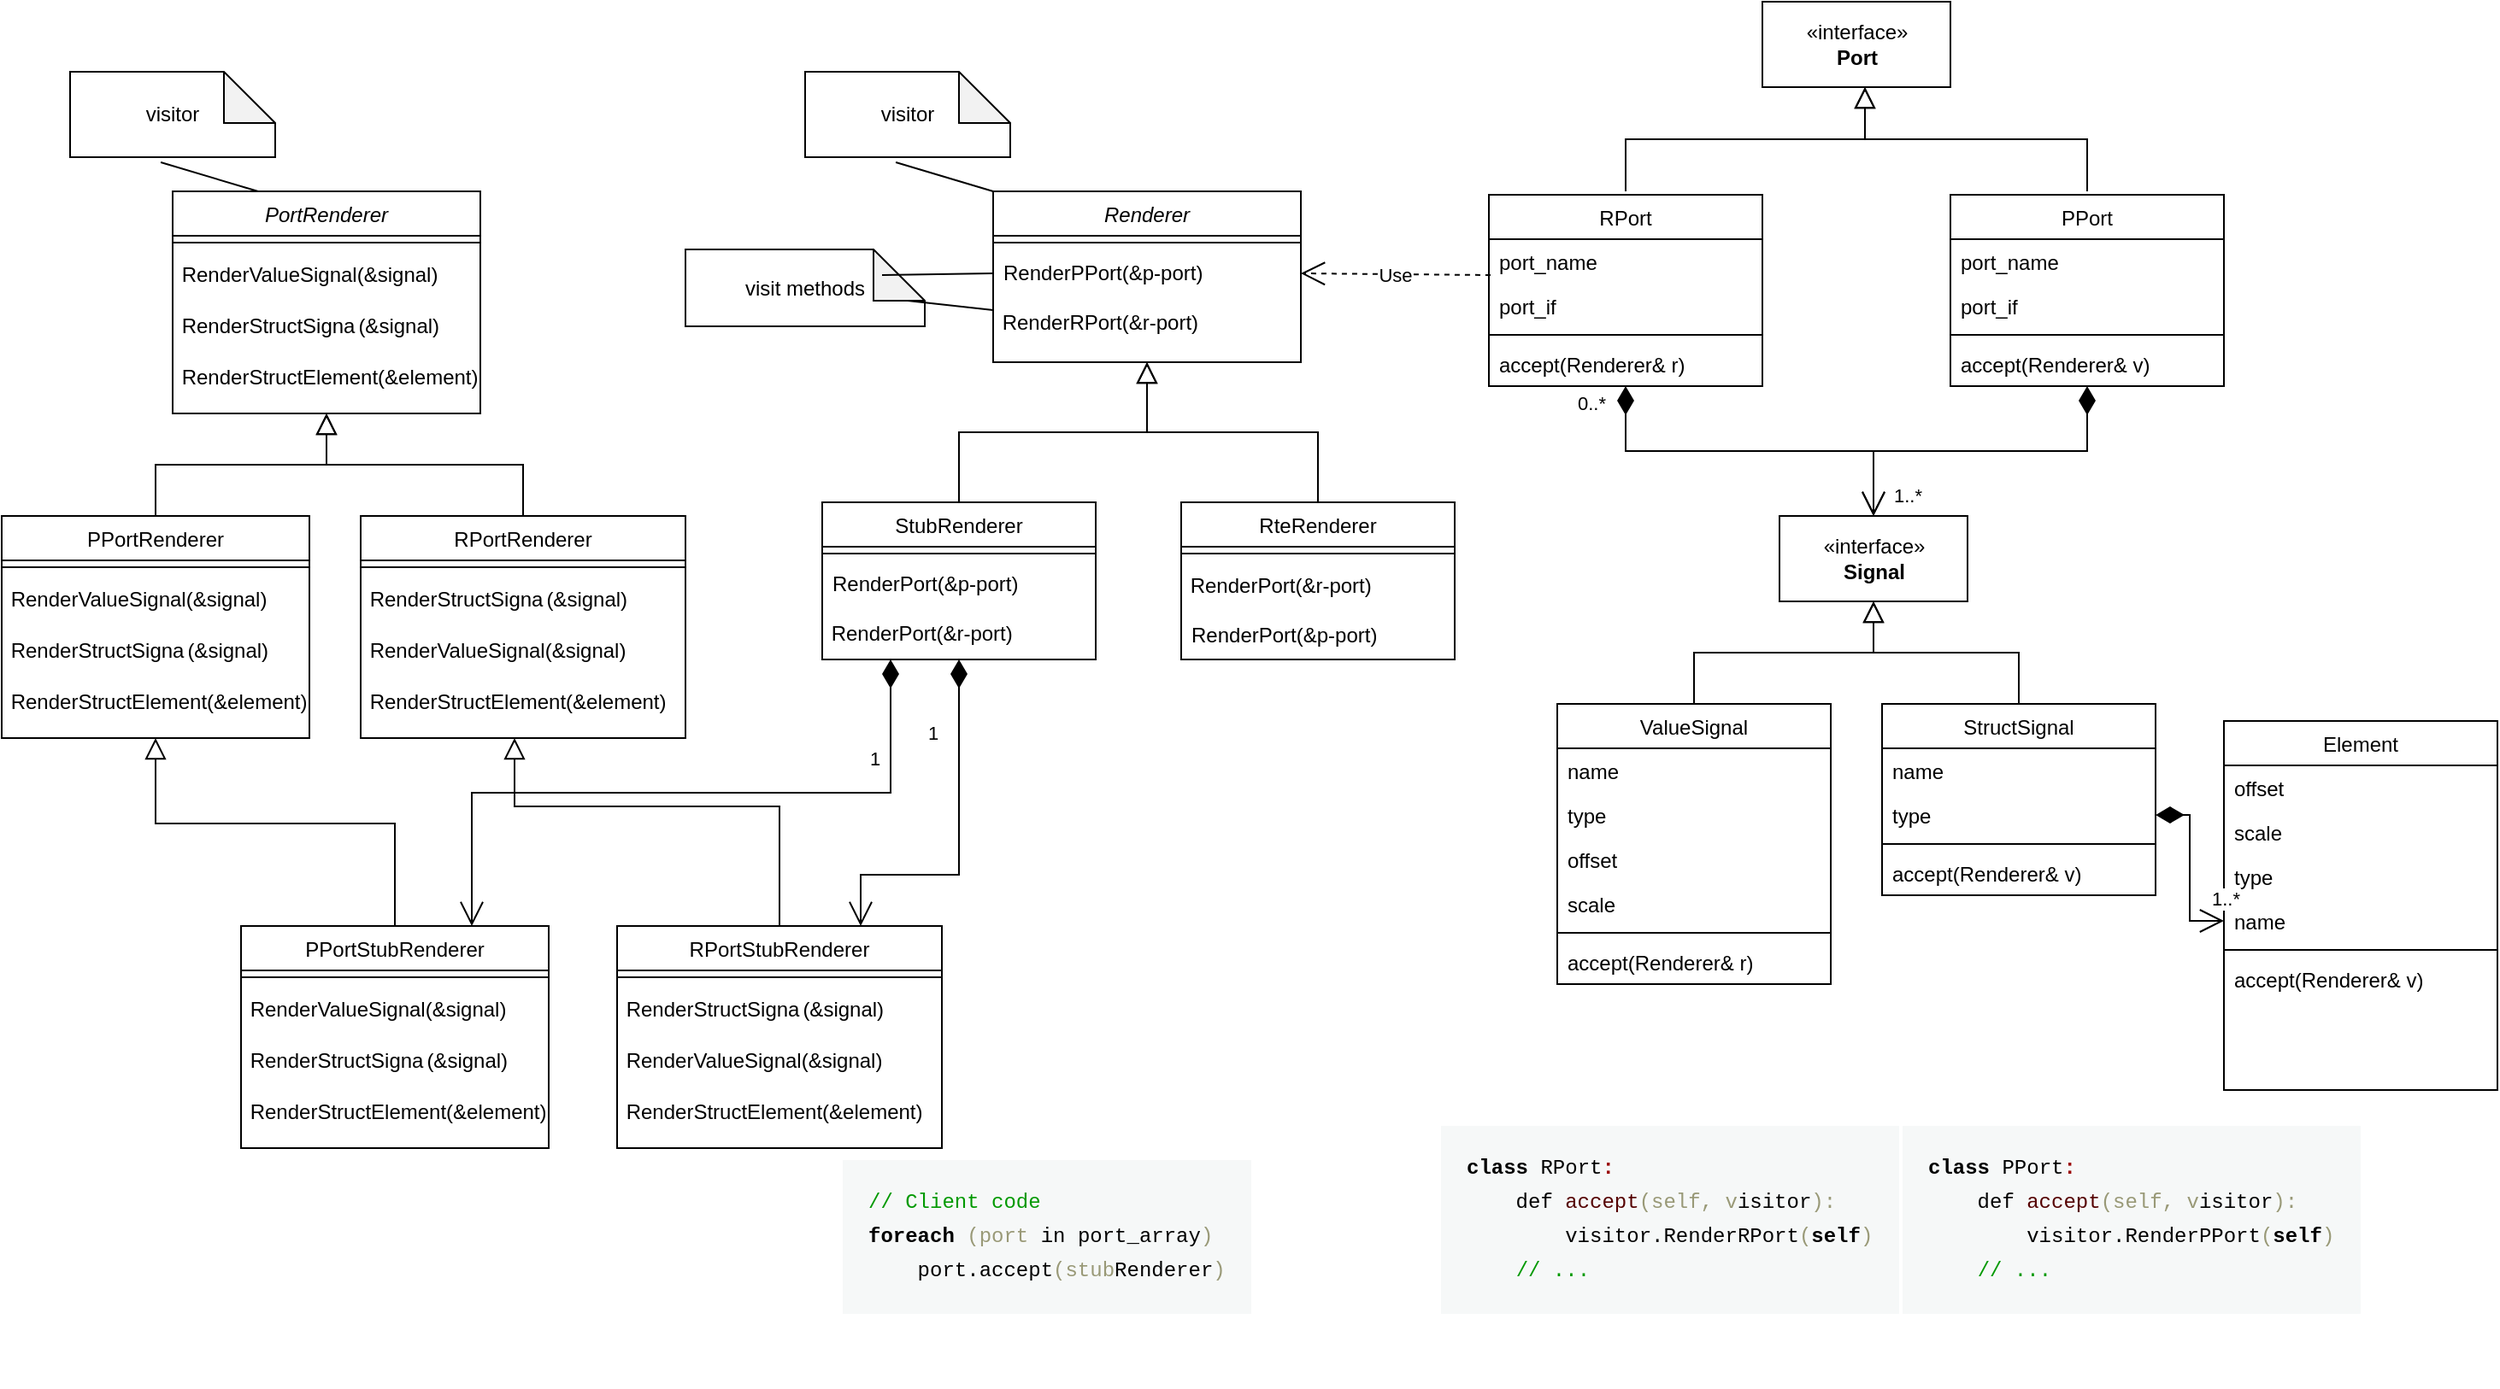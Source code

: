 <mxfile version="17.2.4" type="device" pages="2"><diagram id="C5RBs43oDa-KdzZeNtuy" name="Page-1"><mxGraphModel dx="2355" dy="831" grid="1" gridSize="10" guides="1" tooltips="1" connect="1" arrows="1" fold="1" page="1" pageScale="1" pageWidth="1169" pageHeight="827" math="0" shadow="0"><root><mxCell id="WIyWlLk6GJQsqaUBKTNV-0"/><mxCell id="WIyWlLk6GJQsqaUBKTNV-1" parent="WIyWlLk6GJQsqaUBKTNV-0"/><mxCell id="zkfFHV4jXpPFQw0GAbJ--0" value="Renderer" style="swimlane;fontStyle=2;align=center;verticalAlign=top;childLayout=stackLayout;horizontal=1;startSize=26;horizontalStack=0;resizeParent=1;resizeLast=0;collapsible=1;marginBottom=0;rounded=0;shadow=0;strokeWidth=1;" parent="WIyWlLk6GJQsqaUBKTNV-1" vertex="1"><mxGeometry x="240" y="140" width="180" height="100" as="geometry"><mxRectangle x="230" y="140" width="160" height="26" as="alternateBounds"/></mxGeometry></mxCell><mxCell id="zkfFHV4jXpPFQw0GAbJ--4" value="" style="line;html=1;strokeWidth=1;align=left;verticalAlign=middle;spacingTop=-1;spacingLeft=3;spacingRight=3;rotatable=0;labelPosition=right;points=[];portConstraint=eastwest;" parent="zkfFHV4jXpPFQw0GAbJ--0" vertex="1"><mxGeometry y="26" width="180" height="8" as="geometry"/></mxCell><mxCell id="zkfFHV4jXpPFQw0GAbJ--5" value="RenderPPort(&amp;p-port)" style="text;align=left;verticalAlign=top;spacingLeft=4;spacingRight=4;overflow=hidden;rotatable=0;points=[[0,0.5],[1,0.5]];portConstraint=eastwest;" parent="zkfFHV4jXpPFQw0GAbJ--0" vertex="1"><mxGeometry y="34" width="180" height="28" as="geometry"/></mxCell><mxCell id="8dY0tRHjVXAGe1kGgjkL-0" value="&amp;nbsp;RenderRPort(&amp;amp;r-port)" style="text;html=1;strokeColor=none;fillColor=none;align=left;verticalAlign=middle;whiteSpace=wrap;rounded=0;" parent="zkfFHV4jXpPFQw0GAbJ--0" vertex="1"><mxGeometry y="62" width="180" height="30" as="geometry"/></mxCell><mxCell id="zkfFHV4jXpPFQw0GAbJ--6" value="StubRenderer" style="swimlane;fontStyle=0;align=center;verticalAlign=top;childLayout=stackLayout;horizontal=1;startSize=26;horizontalStack=0;resizeParent=1;resizeLast=0;collapsible=1;marginBottom=0;rounded=0;shadow=0;strokeWidth=1;" parent="WIyWlLk6GJQsqaUBKTNV-1" vertex="1"><mxGeometry x="140" y="322" width="160" height="92" as="geometry"><mxRectangle x="130" y="380" width="160" height="26" as="alternateBounds"/></mxGeometry></mxCell><mxCell id="zkfFHV4jXpPFQw0GAbJ--9" value="" style="line;html=1;strokeWidth=1;align=left;verticalAlign=middle;spacingTop=-1;spacingLeft=3;spacingRight=3;rotatable=0;labelPosition=right;points=[];portConstraint=eastwest;" parent="zkfFHV4jXpPFQw0GAbJ--6" vertex="1"><mxGeometry y="26" width="160" height="8" as="geometry"/></mxCell><mxCell id="8dY0tRHjVXAGe1kGgjkL-46" value="RenderPort(&amp;p-port)" style="text;align=left;verticalAlign=top;spacingLeft=4;spacingRight=4;overflow=hidden;rotatable=0;points=[[0,0.5],[1,0.5]];portConstraint=eastwest;" parent="zkfFHV4jXpPFQw0GAbJ--6" vertex="1"><mxGeometry y="34" width="160" height="28" as="geometry"/></mxCell><mxCell id="8dY0tRHjVXAGe1kGgjkL-47" value="&amp;nbsp;RenderPort(&amp;amp;r-port)" style="text;html=1;strokeColor=none;fillColor=none;align=left;verticalAlign=middle;whiteSpace=wrap;rounded=0;" parent="zkfFHV4jXpPFQw0GAbJ--6" vertex="1"><mxGeometry y="62" width="160" height="30" as="geometry"/></mxCell><mxCell id="zkfFHV4jXpPFQw0GAbJ--12" value="" style="endArrow=block;endSize=10;endFill=0;shadow=0;strokeWidth=1;rounded=0;edgeStyle=elbowEdgeStyle;elbow=vertical;" parent="WIyWlLk6GJQsqaUBKTNV-1" source="zkfFHV4jXpPFQw0GAbJ--6" target="zkfFHV4jXpPFQw0GAbJ--0" edge="1"><mxGeometry width="160" relative="1" as="geometry"><mxPoint x="280" y="223" as="sourcePoint"/><mxPoint x="280" y="223" as="targetPoint"/></mxGeometry></mxCell><mxCell id="zkfFHV4jXpPFQw0GAbJ--13" value="RteRenderer" style="swimlane;fontStyle=0;align=center;verticalAlign=top;childLayout=stackLayout;horizontal=1;startSize=26;horizontalStack=0;resizeParent=1;resizeLast=0;collapsible=1;marginBottom=0;rounded=0;shadow=0;strokeWidth=1;" parent="WIyWlLk6GJQsqaUBKTNV-1" vertex="1"><mxGeometry x="350" y="322" width="160" height="92" as="geometry"><mxRectangle x="340" y="380" width="170" height="26" as="alternateBounds"/></mxGeometry></mxCell><mxCell id="zkfFHV4jXpPFQw0GAbJ--15" value="" style="line;html=1;strokeWidth=1;align=left;verticalAlign=middle;spacingTop=-1;spacingLeft=3;spacingRight=3;rotatable=0;labelPosition=right;points=[];portConstraint=eastwest;" parent="zkfFHV4jXpPFQw0GAbJ--13" vertex="1"><mxGeometry y="26" width="160" height="8" as="geometry"/></mxCell><mxCell id="8dY0tRHjVXAGe1kGgjkL-49" value="&amp;nbsp;RenderPort(&amp;amp;r-port)" style="text;html=1;strokeColor=none;fillColor=none;align=left;verticalAlign=middle;whiteSpace=wrap;rounded=0;" parent="zkfFHV4jXpPFQw0GAbJ--13" vertex="1"><mxGeometry y="34" width="160" height="30" as="geometry"/></mxCell><mxCell id="8dY0tRHjVXAGe1kGgjkL-48" value="RenderPort(&amp;p-port)" style="text;align=left;verticalAlign=top;spacingLeft=4;spacingRight=4;overflow=hidden;rotatable=0;points=[[0,0.5],[1,0.5]];portConstraint=eastwest;" parent="zkfFHV4jXpPFQw0GAbJ--13" vertex="1"><mxGeometry y="64" width="160" height="28" as="geometry"/></mxCell><mxCell id="zkfFHV4jXpPFQw0GAbJ--16" value="" style="endArrow=block;endSize=10;endFill=0;shadow=0;strokeWidth=1;rounded=0;edgeStyle=elbowEdgeStyle;elbow=vertical;" parent="WIyWlLk6GJQsqaUBKTNV-1" source="zkfFHV4jXpPFQw0GAbJ--13" target="zkfFHV4jXpPFQw0GAbJ--0" edge="1"><mxGeometry width="160" relative="1" as="geometry"><mxPoint x="290" y="393" as="sourcePoint"/><mxPoint x="390" y="291" as="targetPoint"/></mxGeometry></mxCell><mxCell id="8dY0tRHjVXAGe1kGgjkL-1" value="visitor" style="shape=note;whiteSpace=wrap;html=1;backgroundOutline=1;darkOpacity=0.05;" parent="WIyWlLk6GJQsqaUBKTNV-1" vertex="1"><mxGeometry x="130" y="70" width="120" height="50" as="geometry"/></mxCell><mxCell id="8dY0tRHjVXAGe1kGgjkL-2" value="" style="endArrow=none;html=1;rounded=0;entryX=0.442;entryY=1.06;entryDx=0;entryDy=0;entryPerimeter=0;exitX=0;exitY=0;exitDx=0;exitDy=0;" parent="WIyWlLk6GJQsqaUBKTNV-1" source="zkfFHV4jXpPFQw0GAbJ--0" target="8dY0tRHjVXAGe1kGgjkL-1" edge="1"><mxGeometry width="50" height="50" relative="1" as="geometry"><mxPoint x="470" y="390" as="sourcePoint"/><mxPoint x="520" y="340" as="targetPoint"/></mxGeometry></mxCell><mxCell id="8dY0tRHjVXAGe1kGgjkL-8" value="visit methods" style="shape=note;whiteSpace=wrap;html=1;backgroundOutline=1;darkOpacity=0.05;align=center;" parent="WIyWlLk6GJQsqaUBKTNV-1" vertex="1"><mxGeometry x="60" y="174" width="140" height="45" as="geometry"/></mxCell><mxCell id="8dY0tRHjVXAGe1kGgjkL-9" value="" style="endArrow=none;html=1;rounded=0;entryX=0;entryY=0;entryDx=115;entryDy=15;entryPerimeter=0;exitX=0;exitY=0.5;exitDx=0;exitDy=0;" parent="WIyWlLk6GJQsqaUBKTNV-1" source="zkfFHV4jXpPFQw0GAbJ--5" target="8dY0tRHjVXAGe1kGgjkL-8" edge="1"><mxGeometry width="50" height="50" relative="1" as="geometry"><mxPoint x="220" y="260" as="sourcePoint"/><mxPoint x="163.04" y="113" as="targetPoint"/></mxGeometry></mxCell><mxCell id="8dY0tRHjVXAGe1kGgjkL-10" value="" style="endArrow=none;html=1;rounded=0;entryX=0;entryY=0.25;entryDx=0;entryDy=0;exitX=0;exitY=0;exitDx=130;exitDy=30;exitPerimeter=0;" parent="WIyWlLk6GJQsqaUBKTNV-1" source="8dY0tRHjVXAGe1kGgjkL-8" target="8dY0tRHjVXAGe1kGgjkL-0" edge="1"><mxGeometry width="50" height="50" relative="1" as="geometry"><mxPoint x="350" y="380" as="sourcePoint"/><mxPoint x="400" y="330" as="targetPoint"/></mxGeometry></mxCell><mxCell id="8dY0tRHjVXAGe1kGgjkL-41" value="&lt;pre class=&quot;code cm-s-default CodeMirror&quot; lang=&quot;pseudocode&quot; style=&quot;box-sizing: border-box ; font-family: &amp;#34;menlo&amp;#34; , &amp;#34;fira code&amp;#34; , &amp;#34;monaco&amp;#34; , &amp;#34;consolas&amp;#34; , &amp;#34;courier new&amp;#34; , monospace ; font-size: 0.75rem ; margin-top: 0px ; margin-bottom: 1rem ; overflow: auto ; line-height: 1.25rem ; height: auto ; direction: ltr ; position: relative ; background: rgb(246 , 248 , 248) ; padding: 15px ; text-align: left ; font-style: normal ; letter-spacing: normal ; text-indent: 0px ; text-transform: none ; word-spacing: 0px&quot;&gt;&lt;span class=&quot;cm-keyword&quot; style=&quot;color: rgb(0 , 0 , 0) ; font-weight: 700 ; box-sizing: border-box&quot;&gt;class&lt;/span&gt; RPort&lt;span class=&quot;cm-def1&quot; style=&quot;color: rgb(153 , 0 , 0) ; font-weight: 700 ; box-sizing: border-box&quot;&gt;:&lt;/span&gt;&lt;br&gt;    def &lt;span class=&quot;cm-def3&quot; style=&quot;color: rgb(85 , 0 , 0) ; font-weight: 400 ; box-sizing: border-box&quot;&gt;accept&lt;/span&gt;&lt;span class=&quot;cm-bracket&quot; style=&quot;color: rgb(153 , 153 , 119) ; font-weight: 400 ; box-sizing: border-box&quot;&gt;(self, v&lt;/span&gt;&lt;span class=&quot;cm-variable&quot; style=&quot;color: rgb(0 , 0 , 0) ; font-weight: 400 ; box-sizing: border-box&quot;&gt;isitor&lt;/span&gt;&lt;span class=&quot;cm-bracket&quot; style=&quot;color: rgb(153 , 153 , 119) ; font-weight: 400 ; box-sizing: border-box&quot;&gt;):&lt;/span&gt;&lt;br&gt;        &lt;span class=&quot;cm-variable&quot; style=&quot;color: rgb(0 , 0 , 0) ; font-weight: 400 ; box-sizing: border-box&quot;&gt;visitor&lt;/span&gt;.RenderRPort&lt;span class=&quot;cm-bracket&quot; style=&quot;color: rgb(153 , 153 , 119) ; font-weight: 400 ; box-sizing: border-box&quot;&gt;(&lt;/span&gt;&lt;span class=&quot;cm-bracket&quot; style=&quot;box-sizing: border-box&quot;&gt;&lt;b&gt;self&lt;/b&gt;&lt;/span&gt;&lt;span class=&quot;cm-bracket&quot; style=&quot;color: rgb(153 , 153 , 119) ; font-weight: 400 ; box-sizing: border-box&quot;&gt;)&lt;/span&gt;&lt;br&gt;    &lt;span class=&quot;cm-comment&quot; style=&quot;color: rgb(0 , 153 , 0) ; font-weight: 400 ; box-sizing: border-box&quot;&gt;// ...&lt;/span&gt;&lt;/pre&gt;" style="text;whiteSpace=wrap;html=1;" parent="WIyWlLk6GJQsqaUBKTNV-1" vertex="1"><mxGeometry x="500" y="680" width="260" height="160" as="geometry"/></mxCell><mxCell id="8dY0tRHjVXAGe1kGgjkL-43" value="&lt;pre class=&quot;code cm-s-default CodeMirror&quot; lang=&quot;pseudocode&quot; style=&quot;box-sizing: border-box ; font-family: &amp;#34;menlo&amp;#34; , &amp;#34;fira code&amp;#34; , &amp;#34;monaco&amp;#34; , &amp;#34;consolas&amp;#34; , &amp;#34;courier new&amp;#34; , monospace ; font-size: 0.75rem ; margin-top: 0px ; margin-bottom: 1rem ; overflow: auto ; line-height: 1.25rem ; height: auto ; direction: ltr ; position: relative ; background: rgb(246 , 248 , 248) ; padding: 15px ; text-align: left ; font-style: normal ; letter-spacing: normal ; text-indent: 0px ; text-transform: none ; word-spacing: 0px&quot;&gt;&lt;span class=&quot;cm-keyword&quot; style=&quot;color: rgb(0 , 0 , 0) ; font-weight: 700 ; box-sizing: border-box&quot;&gt;class&lt;/span&gt; PPort&lt;span class=&quot;cm-def1&quot; style=&quot;color: rgb(153 , 0 , 0) ; font-weight: 700 ; box-sizing: border-box&quot;&gt;:&lt;/span&gt;&lt;br&gt;    def &lt;span class=&quot;cm-def3&quot; style=&quot;color: rgb(85 , 0 , 0) ; font-weight: 400 ; box-sizing: border-box&quot;&gt;accept&lt;/span&gt;&lt;span class=&quot;cm-bracket&quot; style=&quot;color: rgb(153 , 153 , 119) ; font-weight: 400 ; box-sizing: border-box&quot;&gt;(self, v&lt;/span&gt;&lt;span class=&quot;cm-variable&quot; style=&quot;color: rgb(0 , 0 , 0) ; font-weight: 400 ; box-sizing: border-box&quot;&gt;isitor&lt;/span&gt;&lt;span class=&quot;cm-bracket&quot; style=&quot;color: rgb(153 , 153 , 119) ; font-weight: 400 ; box-sizing: border-box&quot;&gt;):&lt;/span&gt;&lt;br&gt;        &lt;span class=&quot;cm-variable&quot; style=&quot;color: rgb(0 , 0 , 0) ; font-weight: 400 ; box-sizing: border-box&quot;&gt;visitor&lt;/span&gt;.RenderPPort&lt;span class=&quot;cm-bracket&quot; style=&quot;color: rgb(153 , 153 , 119) ; font-weight: 400 ; box-sizing: border-box&quot;&gt;(&lt;/span&gt;&lt;span class=&quot;cm-bracket&quot; style=&quot;box-sizing: border-box&quot;&gt;&lt;b&gt;self&lt;/b&gt;&lt;/span&gt;&lt;span class=&quot;cm-bracket&quot; style=&quot;color: rgb(153 , 153 , 119) ; font-weight: 400 ; box-sizing: border-box&quot;&gt;)&lt;/span&gt;&lt;br&gt;    &lt;span class=&quot;cm-comment&quot; style=&quot;color: rgb(0 , 153 , 0) ; font-weight: 400 ; box-sizing: border-box&quot;&gt;// ...&lt;/span&gt;&lt;/pre&gt;" style="text;whiteSpace=wrap;html=1;" parent="WIyWlLk6GJQsqaUBKTNV-1" vertex="1"><mxGeometry x="770" y="680" width="260" height="160" as="geometry"/></mxCell><mxCell id="8dY0tRHjVXAGe1kGgjkL-45" value="&lt;pre class=&quot;code cm-s-default CodeMirror&quot; lang=&quot;pseudocode&quot; style=&quot;box-sizing: border-box ; font-family: &amp;#34;menlo&amp;#34; , &amp;#34;fira code&amp;#34; , &amp;#34;monaco&amp;#34; , &amp;#34;consolas&amp;#34; , &amp;#34;courier new&amp;#34; , monospace ; font-size: 0.75rem ; margin-top: 0px ; margin-bottom: 1rem ; overflow: auto ; line-height: 1.25rem ; height: auto ; direction: ltr ; position: relative ; background: rgb(246 , 248 , 248) ; padding: 15px ; text-align: left ; font-style: normal ; font-weight: 400 ; letter-spacing: normal ; text-indent: 0px ; text-transform: none ; word-spacing: 0px&quot;&gt;&lt;span class=&quot;cm-doc&quot; style=&quot;color: rgb(0 , 153 , 0) ; box-sizing: border-box&quot;&gt;// Client code&lt;/span&gt;&lt;br&gt;&lt;span class=&quot;cm-keyword&quot; style=&quot;color: rgb(0 , 0 , 0) ; box-sizing: border-box ; font-weight: 700&quot;&gt;foreach&lt;/span&gt; &lt;span class=&quot;cm-bracket&quot; style=&quot;color: rgb(153 , 153 , 119) ; box-sizing: border-box&quot;&gt;(port&lt;/span&gt; &lt;span class=&quot;cm-variable&quot; style=&quot;color: rgb(0 , 0 , 0) ; box-sizing: border-box&quot;&gt;in&lt;/span&gt; port_array&lt;span class=&quot;cm-bracket&quot; style=&quot;color: rgb(153 , 153 , 119) ; box-sizing: border-box&quot;&gt;)&lt;/span&gt;&lt;br&gt;    port.&lt;span class=&quot;cm-variable&quot; style=&quot;color: rgb(0 , 0 , 0) ; box-sizing: border-box&quot;&gt;accept&lt;/span&gt;&lt;span class=&quot;cm-bracket&quot; style=&quot;color: rgb(153 , 153 , 119) ; box-sizing: border-box&quot;&gt;(stub&lt;/span&gt;&lt;span class=&quot;cm-bracket&quot; style=&quot;box-sizing: border-box&quot;&gt;Renderer&lt;/span&gt;&lt;span class=&quot;cm-bracket&quot; style=&quot;color: rgb(153 , 153 , 119) ; box-sizing: border-box&quot;&gt;)&lt;/span&gt;&lt;/pre&gt;" style="text;whiteSpace=wrap;html=1;" parent="WIyWlLk6GJQsqaUBKTNV-1" vertex="1"><mxGeometry x="150" y="700" width="250" height="120" as="geometry"/></mxCell><mxCell id="SlnNn4bfYAW2mifVhPHm-0" value="Use" style="endArrow=open;endSize=12;dashed=1;html=1;rounded=0;entryX=1;entryY=0.5;entryDx=0;entryDy=0;exitX=0.006;exitY=0.808;exitDx=0;exitDy=0;exitPerimeter=0;" parent="WIyWlLk6GJQsqaUBKTNV-1" source="VFuQLOB2kLjYVNAGtJbk-1" target="zkfFHV4jXpPFQw0GAbJ--5" edge="1"><mxGeometry width="160" relative="1" as="geometry"><mxPoint x="696" y="186.988" as="sourcePoint"/><mxPoint x="530" y="440" as="targetPoint"/></mxGeometry></mxCell><mxCell id="VFuQLOB2kLjYVNAGtJbk-0" value="RPort" style="swimlane;fontStyle=0;align=center;verticalAlign=top;childLayout=stackLayout;horizontal=1;startSize=26;horizontalStack=0;resizeParent=1;resizeLast=0;collapsible=1;marginBottom=0;rounded=0;shadow=0;strokeWidth=1;" parent="WIyWlLk6GJQsqaUBKTNV-1" vertex="1"><mxGeometry x="530" y="142" width="160" height="112" as="geometry"><mxRectangle x="550" y="140" width="160" height="26" as="alternateBounds"/></mxGeometry></mxCell><mxCell id="VFuQLOB2kLjYVNAGtJbk-1" value="port_name" style="text;align=left;verticalAlign=top;spacingLeft=4;spacingRight=4;overflow=hidden;rotatable=0;points=[[0,0.5],[1,0.5]];portConstraint=eastwest;" parent="VFuQLOB2kLjYVNAGtJbk-0" vertex="1"><mxGeometry y="26" width="160" height="26" as="geometry"/></mxCell><mxCell id="VFuQLOB2kLjYVNAGtJbk-2" value="port_if" style="text;align=left;verticalAlign=top;spacingLeft=4;spacingRight=4;overflow=hidden;rotatable=0;points=[[0,0.5],[1,0.5]];portConstraint=eastwest;rounded=0;shadow=0;html=0;" parent="VFuQLOB2kLjYVNAGtJbk-0" vertex="1"><mxGeometry y="52" width="160" height="26" as="geometry"/></mxCell><mxCell id="VFuQLOB2kLjYVNAGtJbk-3" value="" style="line;html=1;strokeWidth=1;align=left;verticalAlign=middle;spacingTop=-1;spacingLeft=3;spacingRight=3;rotatable=0;labelPosition=right;points=[];portConstraint=eastwest;" parent="VFuQLOB2kLjYVNAGtJbk-0" vertex="1"><mxGeometry y="78" width="160" height="8" as="geometry"/></mxCell><mxCell id="VFuQLOB2kLjYVNAGtJbk-4" value="accept(Renderer&amp; r)" style="text;strokeColor=none;fillColor=none;align=left;verticalAlign=top;spacingLeft=4;spacingRight=4;overflow=hidden;rotatable=0;points=[[0,0.5],[1,0.5]];portConstraint=eastwest;" parent="VFuQLOB2kLjYVNAGtJbk-0" vertex="1"><mxGeometry y="86" width="160" height="26" as="geometry"/></mxCell><mxCell id="VFuQLOB2kLjYVNAGtJbk-5" value="PPort" style="swimlane;fontStyle=0;align=center;verticalAlign=top;childLayout=stackLayout;horizontal=1;startSize=26;horizontalStack=0;resizeParent=1;resizeLast=0;collapsible=1;marginBottom=0;rounded=0;shadow=0;strokeWidth=1;" parent="WIyWlLk6GJQsqaUBKTNV-1" vertex="1"><mxGeometry x="800" y="142" width="160" height="112" as="geometry"><mxRectangle x="550" y="140" width="160" height="26" as="alternateBounds"/></mxGeometry></mxCell><mxCell id="VFuQLOB2kLjYVNAGtJbk-6" value="port_name" style="text;align=left;verticalAlign=top;spacingLeft=4;spacingRight=4;overflow=hidden;rotatable=0;points=[[0,0.5],[1,0.5]];portConstraint=eastwest;" parent="VFuQLOB2kLjYVNAGtJbk-5" vertex="1"><mxGeometry y="26" width="160" height="26" as="geometry"/></mxCell><mxCell id="VFuQLOB2kLjYVNAGtJbk-7" value="port_if" style="text;align=left;verticalAlign=top;spacingLeft=4;spacingRight=4;overflow=hidden;rotatable=0;points=[[0,0.5],[1,0.5]];portConstraint=eastwest;rounded=0;shadow=0;html=0;" parent="VFuQLOB2kLjYVNAGtJbk-5" vertex="1"><mxGeometry y="52" width="160" height="26" as="geometry"/></mxCell><mxCell id="VFuQLOB2kLjYVNAGtJbk-8" value="" style="line;html=1;strokeWidth=1;align=left;verticalAlign=middle;spacingTop=-1;spacingLeft=3;spacingRight=3;rotatable=0;labelPosition=right;points=[];portConstraint=eastwest;" parent="VFuQLOB2kLjYVNAGtJbk-5" vertex="1"><mxGeometry y="78" width="160" height="8" as="geometry"/></mxCell><mxCell id="VFuQLOB2kLjYVNAGtJbk-9" value="accept(Renderer&amp; v)" style="text;strokeColor=none;fillColor=none;align=left;verticalAlign=top;spacingLeft=4;spacingRight=4;overflow=hidden;rotatable=0;points=[[0,0.5],[1,0.5]];portConstraint=eastwest;" parent="VFuQLOB2kLjYVNAGtJbk-5" vertex="1"><mxGeometry y="86" width="160" height="26" as="geometry"/></mxCell><mxCell id="VFuQLOB2kLjYVNAGtJbk-10" value="" style="endArrow=block;endSize=10;endFill=0;shadow=0;strokeWidth=1;rounded=0;edgeStyle=elbowEdgeStyle;elbow=vertical;" parent="WIyWlLk6GJQsqaUBKTNV-1" edge="1"><mxGeometry width="160" relative="1" as="geometry"><mxPoint x="610" y="140" as="sourcePoint"/><mxPoint x="750" y="79" as="targetPoint"/></mxGeometry></mxCell><mxCell id="VFuQLOB2kLjYVNAGtJbk-11" value="" style="endArrow=block;endSize=10;endFill=0;shadow=0;strokeWidth=1;rounded=0;edgeStyle=elbowEdgeStyle;elbow=vertical;" parent="WIyWlLk6GJQsqaUBKTNV-1" edge="1"><mxGeometry width="160" relative="1" as="geometry"><mxPoint x="880" y="140" as="sourcePoint"/><mxPoint x="750" y="79" as="targetPoint"/></mxGeometry></mxCell><mxCell id="VFuQLOB2kLjYVNAGtJbk-12" value="ValueSignal" style="swimlane;fontStyle=0;align=center;verticalAlign=top;childLayout=stackLayout;horizontal=1;startSize=26;horizontalStack=0;resizeParent=1;resizeLast=0;collapsible=1;marginBottom=0;rounded=0;shadow=0;strokeWidth=1;" parent="WIyWlLk6GJQsqaUBKTNV-1" vertex="1"><mxGeometry x="570" y="440" width="160" height="164" as="geometry"><mxRectangle x="550" y="140" width="160" height="26" as="alternateBounds"/></mxGeometry></mxCell><mxCell id="VFuQLOB2kLjYVNAGtJbk-13" value="name" style="text;align=left;verticalAlign=top;spacingLeft=4;spacingRight=4;overflow=hidden;rotatable=0;points=[[0,0.5],[1,0.5]];portConstraint=eastwest;rounded=0;shadow=0;html=0;" parent="VFuQLOB2kLjYVNAGtJbk-12" vertex="1"><mxGeometry y="26" width="160" height="26" as="geometry"/></mxCell><mxCell id="VFuQLOB2kLjYVNAGtJbk-14" value="type" style="text;align=left;verticalAlign=top;spacingLeft=4;spacingRight=4;overflow=hidden;rotatable=0;points=[[0,0.5],[1,0.5]];portConstraint=eastwest;rounded=0;shadow=0;html=0;" parent="VFuQLOB2kLjYVNAGtJbk-12" vertex="1"><mxGeometry y="52" width="160" height="26" as="geometry"/></mxCell><mxCell id="VFuQLOB2kLjYVNAGtJbk-15" value="offset" style="text;strokeColor=none;fillColor=none;align=left;verticalAlign=top;spacingLeft=4;spacingRight=4;overflow=hidden;rotatable=0;points=[[0,0.5],[1,0.5]];portConstraint=eastwest;" parent="VFuQLOB2kLjYVNAGtJbk-12" vertex="1"><mxGeometry y="78" width="160" height="26" as="geometry"/></mxCell><mxCell id="VFuQLOB2kLjYVNAGtJbk-16" value="scale" style="text;align=left;verticalAlign=top;spacingLeft=4;spacingRight=4;overflow=hidden;rotatable=0;points=[[0,0.5],[1,0.5]];portConstraint=eastwest;rounded=0;shadow=0;html=0;" parent="VFuQLOB2kLjYVNAGtJbk-12" vertex="1"><mxGeometry y="104" width="160" height="26" as="geometry"/></mxCell><mxCell id="VFuQLOB2kLjYVNAGtJbk-17" value="" style="line;html=1;strokeWidth=1;align=left;verticalAlign=middle;spacingTop=-1;spacingLeft=3;spacingRight=3;rotatable=0;labelPosition=right;points=[];portConstraint=eastwest;" parent="VFuQLOB2kLjYVNAGtJbk-12" vertex="1"><mxGeometry y="130" width="160" height="8" as="geometry"/></mxCell><mxCell id="VFuQLOB2kLjYVNAGtJbk-18" value="accept(Renderer&amp; r)" style="text;strokeColor=none;fillColor=none;align=left;verticalAlign=top;spacingLeft=4;spacingRight=4;overflow=hidden;rotatable=0;points=[[0,0.5],[1,0.5]];portConstraint=eastwest;" parent="VFuQLOB2kLjYVNAGtJbk-12" vertex="1"><mxGeometry y="138" width="160" height="26" as="geometry"/></mxCell><mxCell id="VFuQLOB2kLjYVNAGtJbk-19" value="StructSignal" style="swimlane;fontStyle=0;align=center;verticalAlign=top;childLayout=stackLayout;horizontal=1;startSize=26;horizontalStack=0;resizeParent=1;resizeLast=0;collapsible=1;marginBottom=0;rounded=0;shadow=0;strokeWidth=1;" parent="WIyWlLk6GJQsqaUBKTNV-1" vertex="1"><mxGeometry x="760" y="440" width="160" height="112" as="geometry"><mxRectangle x="550" y="140" width="160" height="26" as="alternateBounds"/></mxGeometry></mxCell><mxCell id="VFuQLOB2kLjYVNAGtJbk-20" value="name" style="text;align=left;verticalAlign=top;spacingLeft=4;spacingRight=4;overflow=hidden;rotatable=0;points=[[0,0.5],[1,0.5]];portConstraint=eastwest;rounded=0;shadow=0;html=0;" parent="VFuQLOB2kLjYVNAGtJbk-19" vertex="1"><mxGeometry y="26" width="160" height="26" as="geometry"/></mxCell><mxCell id="VFuQLOB2kLjYVNAGtJbk-21" value="type" style="text;align=left;verticalAlign=top;spacingLeft=4;spacingRight=4;overflow=hidden;rotatable=0;points=[[0,0.5],[1,0.5]];portConstraint=eastwest;rounded=0;shadow=0;html=0;" parent="VFuQLOB2kLjYVNAGtJbk-19" vertex="1"><mxGeometry y="52" width="160" height="26" as="geometry"/></mxCell><mxCell id="VFuQLOB2kLjYVNAGtJbk-22" value="" style="line;html=1;strokeWidth=1;align=left;verticalAlign=middle;spacingTop=-1;spacingLeft=3;spacingRight=3;rotatable=0;labelPosition=right;points=[];portConstraint=eastwest;" parent="VFuQLOB2kLjYVNAGtJbk-19" vertex="1"><mxGeometry y="78" width="160" height="8" as="geometry"/></mxCell><mxCell id="VFuQLOB2kLjYVNAGtJbk-23" value="accept(Renderer&amp; v)" style="text;strokeColor=none;fillColor=none;align=left;verticalAlign=top;spacingLeft=4;spacingRight=4;overflow=hidden;rotatable=0;points=[[0,0.5],[1,0.5]];portConstraint=eastwest;" parent="VFuQLOB2kLjYVNAGtJbk-19" vertex="1"><mxGeometry y="86" width="160" height="26" as="geometry"/></mxCell><mxCell id="VFuQLOB2kLjYVNAGtJbk-24" value="" style="endArrow=block;endSize=10;endFill=0;shadow=0;strokeWidth=1;rounded=0;edgeStyle=elbowEdgeStyle;elbow=vertical;entryX=0.5;entryY=1;entryDx=0;entryDy=0;" parent="WIyWlLk6GJQsqaUBKTNV-1" source="VFuQLOB2kLjYVNAGtJbk-12" target="VFuQLOB2kLjYVNAGtJbk-35" edge="1"><mxGeometry width="160" relative="1" as="geometry"><mxPoint x="645" y="564" as="sourcePoint"/><mxPoint x="750" y="424" as="targetPoint"/></mxGeometry></mxCell><mxCell id="VFuQLOB2kLjYVNAGtJbk-25" value="" style="endArrow=block;endSize=10;endFill=0;shadow=0;strokeWidth=1;rounded=0;edgeStyle=elbowEdgeStyle;elbow=vertical;exitX=0.5;exitY=0;exitDx=0;exitDy=0;entryX=0.5;entryY=1;entryDx=0;entryDy=0;" parent="WIyWlLk6GJQsqaUBKTNV-1" source="VFuQLOB2kLjYVNAGtJbk-19" target="VFuQLOB2kLjYVNAGtJbk-35" edge="1"><mxGeometry width="160" relative="1" as="geometry"><mxPoint x="855" y="564" as="sourcePoint"/><mxPoint x="750" y="424" as="targetPoint"/></mxGeometry></mxCell><mxCell id="VFuQLOB2kLjYVNAGtJbk-26" value="Element" style="swimlane;fontStyle=0;align=center;verticalAlign=top;childLayout=stackLayout;horizontal=1;startSize=26;horizontalStack=0;resizeParent=1;resizeLast=0;collapsible=1;marginBottom=0;rounded=0;shadow=0;strokeWidth=1;" parent="WIyWlLk6GJQsqaUBKTNV-1" vertex="1"><mxGeometry x="960" y="450" width="160" height="216" as="geometry"><mxRectangle x="550" y="140" width="160" height="26" as="alternateBounds"/></mxGeometry></mxCell><mxCell id="VFuQLOB2kLjYVNAGtJbk-27" value="offset" style="text;strokeColor=none;fillColor=none;align=left;verticalAlign=top;spacingLeft=4;spacingRight=4;overflow=hidden;rotatable=0;points=[[0,0.5],[1,0.5]];portConstraint=eastwest;" parent="VFuQLOB2kLjYVNAGtJbk-26" vertex="1"><mxGeometry y="26" width="160" height="26" as="geometry"/></mxCell><mxCell id="VFuQLOB2kLjYVNAGtJbk-28" value="scale" style="text;align=left;verticalAlign=top;spacingLeft=4;spacingRight=4;overflow=hidden;rotatable=0;points=[[0,0.5],[1,0.5]];portConstraint=eastwest;rounded=0;shadow=0;html=0;" parent="VFuQLOB2kLjYVNAGtJbk-26" vertex="1"><mxGeometry y="52" width="160" height="26" as="geometry"/></mxCell><mxCell id="VFuQLOB2kLjYVNAGtJbk-29" value="type" style="text;align=left;verticalAlign=top;spacingLeft=4;spacingRight=4;overflow=hidden;rotatable=0;points=[[0,0.5],[1,0.5]];portConstraint=eastwest;rounded=0;shadow=0;html=0;" parent="VFuQLOB2kLjYVNAGtJbk-26" vertex="1"><mxGeometry y="78" width="160" height="26" as="geometry"/></mxCell><mxCell id="VFuQLOB2kLjYVNAGtJbk-30" value="name" style="text;align=left;verticalAlign=top;spacingLeft=4;spacingRight=4;overflow=hidden;rotatable=0;points=[[0,0.5],[1,0.5]];portConstraint=eastwest;rounded=0;shadow=0;html=0;" parent="VFuQLOB2kLjYVNAGtJbk-26" vertex="1"><mxGeometry y="104" width="160" height="26" as="geometry"/></mxCell><mxCell id="VFuQLOB2kLjYVNAGtJbk-31" value="" style="line;html=1;strokeWidth=1;align=left;verticalAlign=middle;spacingTop=-1;spacingLeft=3;spacingRight=3;rotatable=0;labelPosition=right;points=[];portConstraint=eastwest;" parent="VFuQLOB2kLjYVNAGtJbk-26" vertex="1"><mxGeometry y="130" width="160" height="8" as="geometry"/></mxCell><mxCell id="VFuQLOB2kLjYVNAGtJbk-32" value="accept(Renderer&amp; v)" style="text;strokeColor=none;fillColor=none;align=left;verticalAlign=top;spacingLeft=4;spacingRight=4;overflow=hidden;rotatable=0;points=[[0,0.5],[1,0.5]];portConstraint=eastwest;" parent="VFuQLOB2kLjYVNAGtJbk-26" vertex="1"><mxGeometry y="138" width="160" height="26" as="geometry"/></mxCell><mxCell id="VFuQLOB2kLjYVNAGtJbk-33" value="1..*" style="endArrow=open;html=1;endSize=12;startArrow=diamondThin;startSize=14;startFill=1;edgeStyle=orthogonalEdgeStyle;align=left;verticalAlign=bottom;rounded=0;exitX=0.5;exitY=1;exitDx=0;exitDy=0;entryX=0.5;entryY=0;entryDx=0;entryDy=0;" parent="WIyWlLk6GJQsqaUBKTNV-1" source="VFuQLOB2kLjYVNAGtJbk-5" target="VFuQLOB2kLjYVNAGtJbk-35" edge="1"><mxGeometry x="0.964" y="10" relative="1" as="geometry"><mxPoint x="950" y="420" as="sourcePoint"/><mxPoint x="750" y="304" as="targetPoint"/><mxPoint as="offset"/></mxGeometry></mxCell><mxCell id="VFuQLOB2kLjYVNAGtJbk-34" value="0..*" style="endArrow=open;html=1;endSize=12;startArrow=diamondThin;startSize=14;startFill=1;edgeStyle=orthogonalEdgeStyle;align=left;verticalAlign=bottom;rounded=0;exitX=0.5;exitY=1;exitDx=0;exitDy=0;entryX=0.5;entryY=0;entryDx=0;entryDy=0;" parent="WIyWlLk6GJQsqaUBKTNV-1" source="VFuQLOB2kLjYVNAGtJbk-0" target="VFuQLOB2kLjYVNAGtJbk-35" edge="1"><mxGeometry x="-0.829" y="-30" relative="1" as="geometry"><mxPoint x="890" y="220" as="sourcePoint"/><mxPoint x="750" y="304" as="targetPoint"/><mxPoint as="offset"/></mxGeometry></mxCell><mxCell id="VFuQLOB2kLjYVNAGtJbk-35" value="«interface»&lt;br&gt;&lt;b&gt;Signal&lt;/b&gt;" style="html=1;" parent="WIyWlLk6GJQsqaUBKTNV-1" vertex="1"><mxGeometry x="700" y="330" width="110" height="50" as="geometry"/></mxCell><mxCell id="VFuQLOB2kLjYVNAGtJbk-36" value="1..*" style="endArrow=open;html=1;endSize=12;startArrow=diamondThin;startSize=14;startFill=1;edgeStyle=orthogonalEdgeStyle;align=left;verticalAlign=bottom;rounded=0;exitX=1;exitY=0.5;exitDx=0;exitDy=0;entryX=0;entryY=0.5;entryDx=0;entryDy=0;" parent="WIyWlLk6GJQsqaUBKTNV-1" source="VFuQLOB2kLjYVNAGtJbk-21" target="VFuQLOB2kLjYVNAGtJbk-30" edge="1"><mxGeometry x="0.527" y="11" relative="1" as="geometry"><mxPoint x="890" y="264" as="sourcePoint"/><mxPoint x="765" y="340" as="targetPoint"/><mxPoint as="offset"/></mxGeometry></mxCell><mxCell id="VFuQLOB2kLjYVNAGtJbk-37" value="«interface»&lt;br&gt;&lt;b&gt;Port&lt;/b&gt;" style="html=1;" parent="WIyWlLk6GJQsqaUBKTNV-1" vertex="1"><mxGeometry x="690" y="29" width="110" height="50" as="geometry"/></mxCell><mxCell id="Hf_aouWbUmA9w03UEmvE-3" value="PortRenderer" style="swimlane;fontStyle=2;align=center;verticalAlign=top;childLayout=stackLayout;horizontal=1;startSize=26;horizontalStack=0;resizeParent=1;resizeLast=0;collapsible=1;marginBottom=0;rounded=0;shadow=0;strokeWidth=1;" parent="WIyWlLk6GJQsqaUBKTNV-1" vertex="1"><mxGeometry x="-240" y="140" width="180" height="130" as="geometry"><mxRectangle x="230" y="140" width="160" height="26" as="alternateBounds"/></mxGeometry></mxCell><mxCell id="Hf_aouWbUmA9w03UEmvE-4" value="" style="line;html=1;strokeWidth=1;align=left;verticalAlign=middle;spacingTop=-1;spacingLeft=3;spacingRight=3;rotatable=0;labelPosition=right;points=[];portConstraint=eastwest;" parent="Hf_aouWbUmA9w03UEmvE-3" vertex="1"><mxGeometry y="26" width="180" height="8" as="geometry"/></mxCell><mxCell id="Hf_aouWbUmA9w03UEmvE-7" value="&amp;nbsp;RenderValueSignal(&amp;amp;signal)" style="text;html=1;strokeColor=none;fillColor=none;align=left;verticalAlign=middle;whiteSpace=wrap;rounded=0;" parent="Hf_aouWbUmA9w03UEmvE-3" vertex="1"><mxGeometry y="34" width="180" height="30" as="geometry"/></mxCell><mxCell id="Hf_aouWbUmA9w03UEmvE-8" value="&amp;nbsp;RenderStructSigna&lt;span style=&quot;white-space: pre&quot;&gt;&#9;&lt;/span&gt;(&amp;amp;signal)" style="text;html=1;strokeColor=none;fillColor=none;align=left;verticalAlign=middle;whiteSpace=wrap;rounded=0;" parent="Hf_aouWbUmA9w03UEmvE-3" vertex="1"><mxGeometry y="64" width="180" height="30" as="geometry"/></mxCell><mxCell id="Hf_aouWbUmA9w03UEmvE-9" value="&amp;nbsp;RenderStructElement(&amp;amp;element)" style="text;html=1;strokeColor=none;fillColor=none;align=left;verticalAlign=middle;whiteSpace=wrap;rounded=0;" parent="Hf_aouWbUmA9w03UEmvE-3" vertex="1"><mxGeometry y="94" width="180" height="30" as="geometry"/></mxCell><mxCell id="Hf_aouWbUmA9w03UEmvE-10" value="PPortRenderer" style="swimlane;fontStyle=0;align=center;verticalAlign=top;childLayout=stackLayout;horizontal=1;startSize=26;horizontalStack=0;resizeParent=1;resizeLast=0;collapsible=1;marginBottom=0;rounded=0;shadow=0;strokeWidth=1;" parent="WIyWlLk6GJQsqaUBKTNV-1" vertex="1"><mxGeometry x="-340" y="330" width="180" height="130" as="geometry"><mxRectangle x="130" y="380" width="160" height="26" as="alternateBounds"/></mxGeometry></mxCell><mxCell id="Hf_aouWbUmA9w03UEmvE-11" value="" style="line;html=1;strokeWidth=1;align=left;verticalAlign=middle;spacingTop=-1;spacingLeft=3;spacingRight=3;rotatable=0;labelPosition=right;points=[];portConstraint=eastwest;" parent="Hf_aouWbUmA9w03UEmvE-10" vertex="1"><mxGeometry y="26" width="180" height="8" as="geometry"/></mxCell><mxCell id="hVCxrI_RM_V_JaC-kmZj-0" value="&amp;nbsp;RenderValueSignal(&amp;amp;signal)" style="text;html=1;strokeColor=none;fillColor=none;align=left;verticalAlign=middle;whiteSpace=wrap;rounded=0;" parent="Hf_aouWbUmA9w03UEmvE-10" vertex="1"><mxGeometry y="34" width="180" height="30" as="geometry"/></mxCell><mxCell id="hVCxrI_RM_V_JaC-kmZj-1" value="&amp;nbsp;RenderStructSigna&lt;span style=&quot;white-space: pre&quot;&gt;&#9;&lt;/span&gt;(&amp;amp;signal)" style="text;html=1;strokeColor=none;fillColor=none;align=left;verticalAlign=middle;whiteSpace=wrap;rounded=0;" parent="Hf_aouWbUmA9w03UEmvE-10" vertex="1"><mxGeometry y="64" width="180" height="30" as="geometry"/></mxCell><mxCell id="hVCxrI_RM_V_JaC-kmZj-2" value="&amp;nbsp;RenderStructElement(&amp;amp;element)" style="text;html=1;strokeColor=none;fillColor=none;align=left;verticalAlign=middle;whiteSpace=wrap;rounded=0;" parent="Hf_aouWbUmA9w03UEmvE-10" vertex="1"><mxGeometry y="94" width="180" height="30" as="geometry"/></mxCell><mxCell id="Hf_aouWbUmA9w03UEmvE-14" value="" style="endArrow=block;endSize=10;endFill=0;shadow=0;strokeWidth=1;rounded=0;edgeStyle=elbowEdgeStyle;elbow=vertical;" parent="WIyWlLk6GJQsqaUBKTNV-1" source="Hf_aouWbUmA9w03UEmvE-10" target="Hf_aouWbUmA9w03UEmvE-3" edge="1"><mxGeometry width="160" relative="1" as="geometry"><mxPoint x="-200" y="223" as="sourcePoint"/><mxPoint x="-200" y="223" as="targetPoint"/></mxGeometry></mxCell><mxCell id="Hf_aouWbUmA9w03UEmvE-15" value="RPortRenderer" style="swimlane;fontStyle=0;align=center;verticalAlign=top;childLayout=stackLayout;horizontal=1;startSize=26;horizontalStack=0;resizeParent=1;resizeLast=0;collapsible=1;marginBottom=0;rounded=0;shadow=0;strokeWidth=1;" parent="WIyWlLk6GJQsqaUBKTNV-1" vertex="1"><mxGeometry x="-130" y="330" width="190" height="130" as="geometry"><mxRectangle x="340" y="380" width="170" height="26" as="alternateBounds"/></mxGeometry></mxCell><mxCell id="Hf_aouWbUmA9w03UEmvE-16" value="" style="line;html=1;strokeWidth=1;align=left;verticalAlign=middle;spacingTop=-1;spacingLeft=3;spacingRight=3;rotatable=0;labelPosition=right;points=[];portConstraint=eastwest;" parent="Hf_aouWbUmA9w03UEmvE-15" vertex="1"><mxGeometry y="26" width="190" height="8" as="geometry"/></mxCell><mxCell id="hVCxrI_RM_V_JaC-kmZj-3" value="&amp;nbsp;RenderStructSigna&lt;span style=&quot;white-space: pre&quot;&gt;&#9;&lt;/span&gt;(&amp;amp;signal)" style="text;html=1;strokeColor=none;fillColor=none;align=left;verticalAlign=middle;whiteSpace=wrap;rounded=0;" parent="Hf_aouWbUmA9w03UEmvE-15" vertex="1"><mxGeometry y="34" width="190" height="30" as="geometry"/></mxCell><mxCell id="hVCxrI_RM_V_JaC-kmZj-4" value="&amp;nbsp;RenderValueSignal(&amp;amp;signal)" style="text;html=1;strokeColor=none;fillColor=none;align=left;verticalAlign=middle;whiteSpace=wrap;rounded=0;" parent="Hf_aouWbUmA9w03UEmvE-15" vertex="1"><mxGeometry y="64" width="190" height="30" as="geometry"/></mxCell><mxCell id="hVCxrI_RM_V_JaC-kmZj-5" value="&amp;nbsp;RenderStructElement(&amp;amp;element)" style="text;html=1;strokeColor=none;fillColor=none;align=left;verticalAlign=middle;whiteSpace=wrap;rounded=0;" parent="Hf_aouWbUmA9w03UEmvE-15" vertex="1"><mxGeometry y="94" width="190" height="30" as="geometry"/></mxCell><mxCell id="Hf_aouWbUmA9w03UEmvE-19" value="" style="endArrow=block;endSize=10;endFill=0;shadow=0;strokeWidth=1;rounded=0;edgeStyle=elbowEdgeStyle;elbow=vertical;" parent="WIyWlLk6GJQsqaUBKTNV-1" source="Hf_aouWbUmA9w03UEmvE-15" target="Hf_aouWbUmA9w03UEmvE-3" edge="1"><mxGeometry width="160" relative="1" as="geometry"><mxPoint x="-190" y="393" as="sourcePoint"/><mxPoint x="-90" y="291" as="targetPoint"/></mxGeometry></mxCell><mxCell id="hVCxrI_RM_V_JaC-kmZj-8" value="visitor" style="shape=note;whiteSpace=wrap;html=1;backgroundOutline=1;darkOpacity=0.05;" parent="WIyWlLk6GJQsqaUBKTNV-1" vertex="1"><mxGeometry x="-300" y="70" width="120" height="50" as="geometry"/></mxCell><mxCell id="hVCxrI_RM_V_JaC-kmZj-9" value="" style="endArrow=none;html=1;rounded=0;entryX=0.442;entryY=1.06;entryDx=0;entryDy=0;entryPerimeter=0;exitX=0;exitY=0;exitDx=0;exitDy=0;" parent="WIyWlLk6GJQsqaUBKTNV-1" target="hVCxrI_RM_V_JaC-kmZj-8" edge="1"><mxGeometry width="50" height="50" relative="1" as="geometry"><mxPoint x="-190" y="140" as="sourcePoint"/><mxPoint x="90" y="340" as="targetPoint"/></mxGeometry></mxCell><mxCell id="hVCxrI_RM_V_JaC-kmZj-11" value="RPortStubRenderer" style="swimlane;fontStyle=0;align=center;verticalAlign=top;childLayout=stackLayout;horizontal=1;startSize=26;horizontalStack=0;resizeParent=1;resizeLast=0;collapsible=1;marginBottom=0;rounded=0;shadow=0;strokeWidth=1;" parent="WIyWlLk6GJQsqaUBKTNV-1" vertex="1"><mxGeometry x="20" y="570" width="190" height="130" as="geometry"><mxRectangle x="340" y="380" width="170" height="26" as="alternateBounds"/></mxGeometry></mxCell><mxCell id="hVCxrI_RM_V_JaC-kmZj-12" value="" style="line;html=1;strokeWidth=1;align=left;verticalAlign=middle;spacingTop=-1;spacingLeft=3;spacingRight=3;rotatable=0;labelPosition=right;points=[];portConstraint=eastwest;" parent="hVCxrI_RM_V_JaC-kmZj-11" vertex="1"><mxGeometry y="26" width="190" height="8" as="geometry"/></mxCell><mxCell id="hVCxrI_RM_V_JaC-kmZj-13" value="&amp;nbsp;RenderStructSigna&lt;span style=&quot;white-space: pre&quot;&gt;&#9;&lt;/span&gt;(&amp;amp;signal)" style="text;html=1;strokeColor=none;fillColor=none;align=left;verticalAlign=middle;whiteSpace=wrap;rounded=0;" parent="hVCxrI_RM_V_JaC-kmZj-11" vertex="1"><mxGeometry y="34" width="190" height="30" as="geometry"/></mxCell><mxCell id="hVCxrI_RM_V_JaC-kmZj-14" value="&amp;nbsp;RenderValueSignal(&amp;amp;signal)" style="text;html=1;strokeColor=none;fillColor=none;align=left;verticalAlign=middle;whiteSpace=wrap;rounded=0;" parent="hVCxrI_RM_V_JaC-kmZj-11" vertex="1"><mxGeometry y="64" width="190" height="30" as="geometry"/></mxCell><mxCell id="hVCxrI_RM_V_JaC-kmZj-15" value="&amp;nbsp;RenderStructElement(&amp;amp;element)" style="text;html=1;strokeColor=none;fillColor=none;align=left;verticalAlign=middle;whiteSpace=wrap;rounded=0;" parent="hVCxrI_RM_V_JaC-kmZj-11" vertex="1"><mxGeometry y="94" width="190" height="30" as="geometry"/></mxCell><mxCell id="hVCxrI_RM_V_JaC-kmZj-16" value="PPortStubRenderer" style="swimlane;fontStyle=0;align=center;verticalAlign=top;childLayout=stackLayout;horizontal=1;startSize=26;horizontalStack=0;resizeParent=1;resizeLast=0;collapsible=1;marginBottom=0;rounded=0;shadow=0;strokeWidth=1;" parent="WIyWlLk6GJQsqaUBKTNV-1" vertex="1"><mxGeometry x="-200" y="570" width="180" height="130" as="geometry"><mxRectangle x="130" y="380" width="160" height="26" as="alternateBounds"/></mxGeometry></mxCell><mxCell id="hVCxrI_RM_V_JaC-kmZj-17" value="" style="line;html=1;strokeWidth=1;align=left;verticalAlign=middle;spacingTop=-1;spacingLeft=3;spacingRight=3;rotatable=0;labelPosition=right;points=[];portConstraint=eastwest;" parent="hVCxrI_RM_V_JaC-kmZj-16" vertex="1"><mxGeometry y="26" width="180" height="8" as="geometry"/></mxCell><mxCell id="hVCxrI_RM_V_JaC-kmZj-18" value="&amp;nbsp;RenderValueSignal(&amp;amp;signal)" style="text;html=1;strokeColor=none;fillColor=none;align=left;verticalAlign=middle;whiteSpace=wrap;rounded=0;" parent="hVCxrI_RM_V_JaC-kmZj-16" vertex="1"><mxGeometry y="34" width="180" height="30" as="geometry"/></mxCell><mxCell id="hVCxrI_RM_V_JaC-kmZj-19" value="&amp;nbsp;RenderStructSigna&lt;span style=&quot;white-space: pre&quot;&gt;&#9;&lt;/span&gt;(&amp;amp;signal)" style="text;html=1;strokeColor=none;fillColor=none;align=left;verticalAlign=middle;whiteSpace=wrap;rounded=0;" parent="hVCxrI_RM_V_JaC-kmZj-16" vertex="1"><mxGeometry y="64" width="180" height="30" as="geometry"/></mxCell><mxCell id="hVCxrI_RM_V_JaC-kmZj-20" value="&amp;nbsp;RenderStructElement(&amp;amp;element)" style="text;html=1;strokeColor=none;fillColor=none;align=left;verticalAlign=middle;whiteSpace=wrap;rounded=0;" parent="hVCxrI_RM_V_JaC-kmZj-16" vertex="1"><mxGeometry y="94" width="180" height="30" as="geometry"/></mxCell><mxCell id="hVCxrI_RM_V_JaC-kmZj-21" value="" style="endArrow=block;endSize=10;endFill=0;shadow=0;strokeWidth=1;rounded=0;edgeStyle=elbowEdgeStyle;elbow=vertical;exitX=0.5;exitY=0;exitDx=0;exitDy=0;" parent="WIyWlLk6GJQsqaUBKTNV-1" source="hVCxrI_RM_V_JaC-kmZj-11" edge="1"><mxGeometry width="160" relative="1" as="geometry"><mxPoint x="75" y="520" as="sourcePoint"/><mxPoint x="-40" y="460" as="targetPoint"/><Array as="points"><mxPoint x="40" y="500"/></Array></mxGeometry></mxCell><mxCell id="hVCxrI_RM_V_JaC-kmZj-22" value="" style="endArrow=block;endSize=10;endFill=0;shadow=0;strokeWidth=1;rounded=0;edgeStyle=elbowEdgeStyle;elbow=vertical;exitX=0.5;exitY=0;exitDx=0;exitDy=0;" parent="WIyWlLk6GJQsqaUBKTNV-1" source="hVCxrI_RM_V_JaC-kmZj-16" edge="1"><mxGeometry width="160" relative="1" as="geometry"><mxPoint x="-135" y="520" as="sourcePoint"/><mxPoint x="-250" y="460" as="targetPoint"/><Array as="points"><mxPoint x="-110" y="510"/></Array></mxGeometry></mxCell><mxCell id="hVCxrI_RM_V_JaC-kmZj-23" value="1" style="endArrow=open;html=1;endSize=12;startArrow=diamondThin;startSize=14;startFill=1;edgeStyle=orthogonalEdgeStyle;align=left;verticalAlign=bottom;rounded=0;exitX=0.25;exitY=1;exitDx=0;exitDy=0;entryX=0.75;entryY=0;entryDx=0;entryDy=0;" parent="WIyWlLk6GJQsqaUBKTNV-1" source="8dY0tRHjVXAGe1kGgjkL-47" target="hVCxrI_RM_V_JaC-kmZj-16" edge="1"><mxGeometry x="-0.539" y="-11" relative="1" as="geometry"><mxPoint x="240" y="540" as="sourcePoint"/><mxPoint x="390" y="616" as="targetPoint"/><mxPoint as="offset"/></mxGeometry></mxCell><mxCell id="hVCxrI_RM_V_JaC-kmZj-24" value="1" style="endArrow=open;html=1;endSize=12;startArrow=diamondThin;startSize=14;startFill=1;edgeStyle=orthogonalEdgeStyle;align=left;verticalAlign=bottom;rounded=0;entryX=0.75;entryY=0;entryDx=0;entryDy=0;exitX=0.5;exitY=1;exitDx=0;exitDy=0;" parent="WIyWlLk6GJQsqaUBKTNV-1" source="8dY0tRHjVXAGe1kGgjkL-47" target="hVCxrI_RM_V_JaC-kmZj-11" edge="1"><mxGeometry x="-0.511" y="-20" relative="1" as="geometry"><mxPoint x="400" y="570" as="sourcePoint"/><mxPoint x="545" y="646" as="targetPoint"/><mxPoint as="offset"/><Array as="points"><mxPoint x="220" y="540"/><mxPoint x="163" y="540"/></Array></mxGeometry></mxCell></root></mxGraphModel></diagram><diagram id="XvyC3DDWaGvRMfWMg0SN" name="Sida-2"><mxGraphModel dx="1102" dy="865" grid="1" gridSize="10" guides="1" tooltips="1" connect="1" arrows="1" fold="1" page="1" pageScale="1" pageWidth="1169" pageHeight="827" math="0" shadow="0"><root><mxCell id="wVGLP4c4FQF_nWTvhonF-0"/><mxCell id="wVGLP4c4FQF_nWTvhonF-1" parent="wVGLP4c4FQF_nWTvhonF-0"/><mxCell id="VuwVOgA1z6YyWCQjMd-T-9" value="RPort" style="swimlane;fontStyle=0;align=center;verticalAlign=top;childLayout=stackLayout;horizontal=1;startSize=26;horizontalStack=0;resizeParent=1;resizeLast=0;collapsible=1;marginBottom=0;rounded=0;shadow=0;strokeWidth=1;" parent="wVGLP4c4FQF_nWTvhonF-1" vertex="1"><mxGeometry x="330" y="252" width="160" height="112" as="geometry"><mxRectangle x="550" y="140" width="160" height="26" as="alternateBounds"/></mxGeometry></mxCell><mxCell id="sxH29lYRtZgDtr6a-EuM-12" value="port_name" style="text;align=left;verticalAlign=top;spacingLeft=4;spacingRight=4;overflow=hidden;rotatable=0;points=[[0,0.5],[1,0.5]];portConstraint=eastwest;" parent="VuwVOgA1z6YyWCQjMd-T-9" vertex="1"><mxGeometry y="26" width="160" height="26" as="geometry"/></mxCell><mxCell id="sxH29lYRtZgDtr6a-EuM-13" value="port_if" style="text;align=left;verticalAlign=top;spacingLeft=4;spacingRight=4;overflow=hidden;rotatable=0;points=[[0,0.5],[1,0.5]];portConstraint=eastwest;rounded=0;shadow=0;html=0;" parent="VuwVOgA1z6YyWCQjMd-T-9" vertex="1"><mxGeometry y="52" width="160" height="26" as="geometry"/></mxCell><mxCell id="VuwVOgA1z6YyWCQjMd-T-16" value="" style="line;html=1;strokeWidth=1;align=left;verticalAlign=middle;spacingTop=-1;spacingLeft=3;spacingRight=3;rotatable=0;labelPosition=right;points=[];portConstraint=eastwest;" parent="VuwVOgA1z6YyWCQjMd-T-9" vertex="1"><mxGeometry y="78" width="160" height="8" as="geometry"/></mxCell><mxCell id="VuwVOgA1z6YyWCQjMd-T-17" value="accept(Renderer&amp; r)" style="text;strokeColor=none;fillColor=none;align=left;verticalAlign=top;spacingLeft=4;spacingRight=4;overflow=hidden;rotatable=0;points=[[0,0.5],[1,0.5]];portConstraint=eastwest;" parent="VuwVOgA1z6YyWCQjMd-T-9" vertex="1"><mxGeometry y="86" width="160" height="26" as="geometry"/></mxCell><mxCell id="VuwVOgA1z6YyWCQjMd-T-18" value="PPort" style="swimlane;fontStyle=0;align=center;verticalAlign=top;childLayout=stackLayout;horizontal=1;startSize=26;horizontalStack=0;resizeParent=1;resizeLast=0;collapsible=1;marginBottom=0;rounded=0;shadow=0;strokeWidth=1;" parent="wVGLP4c4FQF_nWTvhonF-1" vertex="1"><mxGeometry x="600" y="252" width="160" height="112" as="geometry"><mxRectangle x="550" y="140" width="160" height="26" as="alternateBounds"/></mxGeometry></mxCell><mxCell id="sxH29lYRtZgDtr6a-EuM-10" value="port_name" style="text;align=left;verticalAlign=top;spacingLeft=4;spacingRight=4;overflow=hidden;rotatable=0;points=[[0,0.5],[1,0.5]];portConstraint=eastwest;" parent="VuwVOgA1z6YyWCQjMd-T-18" vertex="1"><mxGeometry y="26" width="160" height="26" as="geometry"/></mxCell><mxCell id="sxH29lYRtZgDtr6a-EuM-11" value="port_if" style="text;align=left;verticalAlign=top;spacingLeft=4;spacingRight=4;overflow=hidden;rotatable=0;points=[[0,0.5],[1,0.5]];portConstraint=eastwest;rounded=0;shadow=0;html=0;" parent="VuwVOgA1z6YyWCQjMd-T-18" vertex="1"><mxGeometry y="52" width="160" height="26" as="geometry"/></mxCell><mxCell id="VuwVOgA1z6YyWCQjMd-T-25" value="" style="line;html=1;strokeWidth=1;align=left;verticalAlign=middle;spacingTop=-1;spacingLeft=3;spacingRight=3;rotatable=0;labelPosition=right;points=[];portConstraint=eastwest;" parent="VuwVOgA1z6YyWCQjMd-T-18" vertex="1"><mxGeometry y="78" width="160" height="8" as="geometry"/></mxCell><mxCell id="VuwVOgA1z6YyWCQjMd-T-26" value="accept(Renderer&amp; v)" style="text;strokeColor=none;fillColor=none;align=left;verticalAlign=top;spacingLeft=4;spacingRight=4;overflow=hidden;rotatable=0;points=[[0,0.5],[1,0.5]];portConstraint=eastwest;" parent="VuwVOgA1z6YyWCQjMd-T-18" vertex="1"><mxGeometry y="86" width="160" height="26" as="geometry"/></mxCell><mxCell id="VuwVOgA1z6YyWCQjMd-T-27" value="" style="endArrow=block;endSize=10;endFill=0;shadow=0;strokeWidth=1;rounded=0;edgeStyle=elbowEdgeStyle;elbow=vertical;" parent="wVGLP4c4FQF_nWTvhonF-1" source="VuwVOgA1z6YyWCQjMd-T-9" edge="1"><mxGeometry width="160" relative="1" as="geometry"><mxPoint x="445" y="310" as="sourcePoint"/><mxPoint x="550" y="170" as="targetPoint"/></mxGeometry></mxCell><mxCell id="VuwVOgA1z6YyWCQjMd-T-28" value="" style="endArrow=block;endSize=10;endFill=0;shadow=0;strokeWidth=1;rounded=0;edgeStyle=elbowEdgeStyle;elbow=vertical;exitX=0.5;exitY=0;exitDx=0;exitDy=0;" parent="wVGLP4c4FQF_nWTvhonF-1" source="VuwVOgA1z6YyWCQjMd-T-18" edge="1"><mxGeometry width="160" relative="1" as="geometry"><mxPoint x="655" y="310" as="sourcePoint"/><mxPoint x="550" y="170" as="targetPoint"/></mxGeometry></mxCell><mxCell id="VuwVOgA1z6YyWCQjMd-T-38" value="ValueSignal" style="swimlane;fontStyle=0;align=center;verticalAlign=top;childLayout=stackLayout;horizontal=1;startSize=26;horizontalStack=0;resizeParent=1;resizeLast=0;collapsible=1;marginBottom=0;rounded=0;shadow=0;strokeWidth=1;" parent="wVGLP4c4FQF_nWTvhonF-1" vertex="1"><mxGeometry x="330" y="616" width="160" height="164" as="geometry"><mxRectangle x="550" y="140" width="160" height="26" as="alternateBounds"/></mxGeometry></mxCell><mxCell id="sxH29lYRtZgDtr6a-EuM-14" value="name" style="text;align=left;verticalAlign=top;spacingLeft=4;spacingRight=4;overflow=hidden;rotatable=0;points=[[0,0.5],[1,0.5]];portConstraint=eastwest;rounded=0;shadow=0;html=0;" parent="VuwVOgA1z6YyWCQjMd-T-38" vertex="1"><mxGeometry y="26" width="160" height="26" as="geometry"/></mxCell><mxCell id="sxH29lYRtZgDtr6a-EuM-15" value="type" style="text;align=left;verticalAlign=top;spacingLeft=4;spacingRight=4;overflow=hidden;rotatable=0;points=[[0,0.5],[1,0.5]];portConstraint=eastwest;rounded=0;shadow=0;html=0;" parent="VuwVOgA1z6YyWCQjMd-T-38" vertex="1"><mxGeometry y="52" width="160" height="26" as="geometry"/></mxCell><mxCell id="VuwVOgA1z6YyWCQjMd-T-41" value="offset" style="text;strokeColor=none;fillColor=none;align=left;verticalAlign=top;spacingLeft=4;spacingRight=4;overflow=hidden;rotatable=0;points=[[0,0.5],[1,0.5]];portConstraint=eastwest;" parent="VuwVOgA1z6YyWCQjMd-T-38" vertex="1"><mxGeometry y="78" width="160" height="26" as="geometry"/></mxCell><mxCell id="VuwVOgA1z6YyWCQjMd-T-42" value="scale" style="text;align=left;verticalAlign=top;spacingLeft=4;spacingRight=4;overflow=hidden;rotatable=0;points=[[0,0.5],[1,0.5]];portConstraint=eastwest;rounded=0;shadow=0;html=0;" parent="VuwVOgA1z6YyWCQjMd-T-38" vertex="1"><mxGeometry y="104" width="160" height="26" as="geometry"/></mxCell><mxCell id="VuwVOgA1z6YyWCQjMd-T-45" value="" style="line;html=1;strokeWidth=1;align=left;verticalAlign=middle;spacingTop=-1;spacingLeft=3;spacingRight=3;rotatable=0;labelPosition=right;points=[];portConstraint=eastwest;" parent="VuwVOgA1z6YyWCQjMd-T-38" vertex="1"><mxGeometry y="130" width="160" height="8" as="geometry"/></mxCell><mxCell id="VuwVOgA1z6YyWCQjMd-T-46" value="accept(Renderer&amp; r)" style="text;strokeColor=none;fillColor=none;align=left;verticalAlign=top;spacingLeft=4;spacingRight=4;overflow=hidden;rotatable=0;points=[[0,0.5],[1,0.5]];portConstraint=eastwest;" parent="VuwVOgA1z6YyWCQjMd-T-38" vertex="1"><mxGeometry y="138" width="160" height="26" as="geometry"/></mxCell><mxCell id="VuwVOgA1z6YyWCQjMd-T-47" value="StructSignal" style="swimlane;fontStyle=0;align=center;verticalAlign=top;childLayout=stackLayout;horizontal=1;startSize=26;horizontalStack=0;resizeParent=1;resizeLast=0;collapsible=1;marginBottom=0;rounded=0;shadow=0;strokeWidth=1;" parent="wVGLP4c4FQF_nWTvhonF-1" vertex="1"><mxGeometry x="600" y="616" width="160" height="112" as="geometry"><mxRectangle x="550" y="140" width="160" height="26" as="alternateBounds"/></mxGeometry></mxCell><mxCell id="sxH29lYRtZgDtr6a-EuM-16" value="name" style="text;align=left;verticalAlign=top;spacingLeft=4;spacingRight=4;overflow=hidden;rotatable=0;points=[[0,0.5],[1,0.5]];portConstraint=eastwest;rounded=0;shadow=0;html=0;" parent="VuwVOgA1z6YyWCQjMd-T-47" vertex="1"><mxGeometry y="26" width="160" height="26" as="geometry"/></mxCell><mxCell id="sxH29lYRtZgDtr6a-EuM-17" value="type" style="text;align=left;verticalAlign=top;spacingLeft=4;spacingRight=4;overflow=hidden;rotatable=0;points=[[0,0.5],[1,0.5]];portConstraint=eastwest;rounded=0;shadow=0;html=0;" parent="VuwVOgA1z6YyWCQjMd-T-47" vertex="1"><mxGeometry y="52" width="160" height="26" as="geometry"/></mxCell><mxCell id="VuwVOgA1z6YyWCQjMd-T-54" value="" style="line;html=1;strokeWidth=1;align=left;verticalAlign=middle;spacingTop=-1;spacingLeft=3;spacingRight=3;rotatable=0;labelPosition=right;points=[];portConstraint=eastwest;" parent="VuwVOgA1z6YyWCQjMd-T-47" vertex="1"><mxGeometry y="78" width="160" height="8" as="geometry"/></mxCell><mxCell id="VuwVOgA1z6YyWCQjMd-T-55" value="accept(Renderer&amp; v)" style="text;strokeColor=none;fillColor=none;align=left;verticalAlign=top;spacingLeft=4;spacingRight=4;overflow=hidden;rotatable=0;points=[[0,0.5],[1,0.5]];portConstraint=eastwest;" parent="VuwVOgA1z6YyWCQjMd-T-47" vertex="1"><mxGeometry y="86" width="160" height="26" as="geometry"/></mxCell><mxCell id="VuwVOgA1z6YyWCQjMd-T-56" value="" style="endArrow=block;endSize=10;endFill=0;shadow=0;strokeWidth=1;rounded=0;edgeStyle=elbowEdgeStyle;elbow=vertical;entryX=0.5;entryY=1;entryDx=0;entryDy=0;" parent="wVGLP4c4FQF_nWTvhonF-1" source="VuwVOgA1z6YyWCQjMd-T-38" target="sxH29lYRtZgDtr6a-EuM-9" edge="1"><mxGeometry width="160" relative="1" as="geometry"><mxPoint x="445" y="674" as="sourcePoint"/><mxPoint x="550" y="534" as="targetPoint"/></mxGeometry></mxCell><mxCell id="VuwVOgA1z6YyWCQjMd-T-57" value="" style="endArrow=block;endSize=10;endFill=0;shadow=0;strokeWidth=1;rounded=0;edgeStyle=elbowEdgeStyle;elbow=vertical;exitX=0.5;exitY=0;exitDx=0;exitDy=0;entryX=0.5;entryY=1;entryDx=0;entryDy=0;" parent="wVGLP4c4FQF_nWTvhonF-1" source="VuwVOgA1z6YyWCQjMd-T-47" target="sxH29lYRtZgDtr6a-EuM-9" edge="1"><mxGeometry width="160" relative="1" as="geometry"><mxPoint x="655" y="674" as="sourcePoint"/><mxPoint x="550" y="534" as="targetPoint"/></mxGeometry></mxCell><mxCell id="sxH29lYRtZgDtr6a-EuM-0" value="Element" style="swimlane;fontStyle=0;align=center;verticalAlign=top;childLayout=stackLayout;horizontal=1;startSize=26;horizontalStack=0;resizeParent=1;resizeLast=0;collapsible=1;marginBottom=0;rounded=0;shadow=0;strokeWidth=1;" parent="wVGLP4c4FQF_nWTvhonF-1" vertex="1"><mxGeometry x="880" y="564" width="160" height="216" as="geometry"><mxRectangle x="550" y="140" width="160" height="26" as="alternateBounds"/></mxGeometry></mxCell><mxCell id="sxH29lYRtZgDtr6a-EuM-1" value="offset" style="text;strokeColor=none;fillColor=none;align=left;verticalAlign=top;spacingLeft=4;spacingRight=4;overflow=hidden;rotatable=0;points=[[0,0.5],[1,0.5]];portConstraint=eastwest;" parent="sxH29lYRtZgDtr6a-EuM-0" vertex="1"><mxGeometry y="26" width="160" height="26" as="geometry"/></mxCell><mxCell id="sxH29lYRtZgDtr6a-EuM-2" value="scale" style="text;align=left;verticalAlign=top;spacingLeft=4;spacingRight=4;overflow=hidden;rotatable=0;points=[[0,0.5],[1,0.5]];portConstraint=eastwest;rounded=0;shadow=0;html=0;" parent="sxH29lYRtZgDtr6a-EuM-0" vertex="1"><mxGeometry y="52" width="160" height="26" as="geometry"/></mxCell><mxCell id="sxH29lYRtZgDtr6a-EuM-3" value="type" style="text;align=left;verticalAlign=top;spacingLeft=4;spacingRight=4;overflow=hidden;rotatable=0;points=[[0,0.5],[1,0.5]];portConstraint=eastwest;rounded=0;shadow=0;html=0;" parent="sxH29lYRtZgDtr6a-EuM-0" vertex="1"><mxGeometry y="78" width="160" height="26" as="geometry"/></mxCell><mxCell id="sxH29lYRtZgDtr6a-EuM-4" value="name" style="text;align=left;verticalAlign=top;spacingLeft=4;spacingRight=4;overflow=hidden;rotatable=0;points=[[0,0.5],[1,0.5]];portConstraint=eastwest;rounded=0;shadow=0;html=0;" parent="sxH29lYRtZgDtr6a-EuM-0" vertex="1"><mxGeometry y="104" width="160" height="26" as="geometry"/></mxCell><mxCell id="sxH29lYRtZgDtr6a-EuM-5" value="" style="line;html=1;strokeWidth=1;align=left;verticalAlign=middle;spacingTop=-1;spacingLeft=3;spacingRight=3;rotatable=0;labelPosition=right;points=[];portConstraint=eastwest;" parent="sxH29lYRtZgDtr6a-EuM-0" vertex="1"><mxGeometry y="130" width="160" height="8" as="geometry"/></mxCell><mxCell id="sxH29lYRtZgDtr6a-EuM-6" value="accept(Renderer&amp; v)" style="text;strokeColor=none;fillColor=none;align=left;verticalAlign=top;spacingLeft=4;spacingRight=4;overflow=hidden;rotatable=0;points=[[0,0.5],[1,0.5]];portConstraint=eastwest;" parent="sxH29lYRtZgDtr6a-EuM-0" vertex="1"><mxGeometry y="138" width="160" height="26" as="geometry"/></mxCell><mxCell id="sxH29lYRtZgDtr6a-EuM-7" value="1..*" style="endArrow=open;html=1;endSize=12;startArrow=diamondThin;startSize=14;startFill=1;edgeStyle=orthogonalEdgeStyle;align=left;verticalAlign=bottom;rounded=0;exitX=0.5;exitY=1;exitDx=0;exitDy=0;entryX=0.5;entryY=0;entryDx=0;entryDy=0;" parent="wVGLP4c4FQF_nWTvhonF-1" source="VuwVOgA1z6YyWCQjMd-T-18" target="sxH29lYRtZgDtr6a-EuM-9" edge="1"><mxGeometry x="0.964" y="10" relative="1" as="geometry"><mxPoint x="750" y="530" as="sourcePoint"/><mxPoint x="550" y="414" as="targetPoint"/><mxPoint as="offset"/></mxGeometry></mxCell><mxCell id="sxH29lYRtZgDtr6a-EuM-8" value="0..*" style="endArrow=open;html=1;endSize=12;startArrow=diamondThin;startSize=14;startFill=1;edgeStyle=orthogonalEdgeStyle;align=left;verticalAlign=bottom;rounded=0;exitX=0.5;exitY=1;exitDx=0;exitDy=0;entryX=0.5;entryY=0;entryDx=0;entryDy=0;" parent="wVGLP4c4FQF_nWTvhonF-1" source="VuwVOgA1z6YyWCQjMd-T-9" target="sxH29lYRtZgDtr6a-EuM-9" edge="1"><mxGeometry x="-0.829" y="-30" relative="1" as="geometry"><mxPoint x="690" y="330" as="sourcePoint"/><mxPoint x="550" y="414" as="targetPoint"/><mxPoint as="offset"/></mxGeometry></mxCell><mxCell id="sxH29lYRtZgDtr6a-EuM-9" value="«interface»&lt;br&gt;&lt;b&gt;Signal&lt;/b&gt;" style="html=1;" parent="wVGLP4c4FQF_nWTvhonF-1" vertex="1"><mxGeometry x="500" y="440" width="110" height="50" as="geometry"/></mxCell><mxCell id="sxH29lYRtZgDtr6a-EuM-18" value="1..*" style="endArrow=open;html=1;endSize=12;startArrow=diamondThin;startSize=14;startFill=1;edgeStyle=orthogonalEdgeStyle;align=left;verticalAlign=bottom;rounded=0;exitX=1;exitY=0.5;exitDx=0;exitDy=0;entryX=0;entryY=0.5;entryDx=0;entryDy=0;" parent="wVGLP4c4FQF_nWTvhonF-1" source="sxH29lYRtZgDtr6a-EuM-17" target="sxH29lYRtZgDtr6a-EuM-4" edge="1"><mxGeometry x="0.527" y="11" relative="1" as="geometry"><mxPoint x="690" y="374" as="sourcePoint"/><mxPoint x="565" y="450" as="targetPoint"/><mxPoint as="offset"/></mxGeometry></mxCell><mxCell id="sxH29lYRtZgDtr6a-EuM-19" value="«interface»&lt;br&gt;&lt;b&gt;Port&lt;/b&gt;" style="html=1;" parent="wVGLP4c4FQF_nWTvhonF-1" vertex="1"><mxGeometry x="490" y="120" width="110" height="50" as="geometry"/></mxCell></root></mxGraphModel></diagram></mxfile>